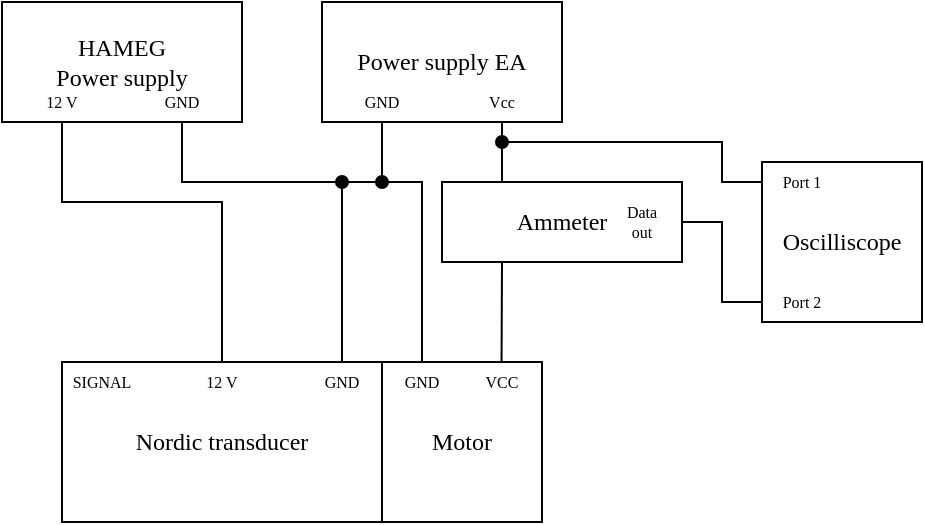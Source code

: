 <mxfile version="28.1.2">
  <diagram name="Page-1" id="AFCoPDnjI2vHR3p6hm-f">
    <mxGraphModel dx="534" dy="321" grid="1" gridSize="10" guides="1" tooltips="1" connect="1" arrows="1" fold="1" page="1" pageScale="1" pageWidth="827" pageHeight="1169" math="0" shadow="0">
      <root>
        <mxCell id="0" />
        <mxCell id="1" parent="0" />
        <mxCell id="xxC-9odcEMKhi0cs_MED-1" value="HAMEG&lt;div&gt;Power supply&lt;/div&gt;" style="rounded=0;whiteSpace=wrap;html=1;fontFamily=Tahoma;" vertex="1" parent="1">
          <mxGeometry x="160" y="40" width="120" height="60" as="geometry" />
        </mxCell>
        <mxCell id="xxC-9odcEMKhi0cs_MED-2" value="Power supply EA" style="rounded=0;whiteSpace=wrap;html=1;fontFamily=Tahoma;" vertex="1" parent="1">
          <mxGeometry x="320" y="40" width="120" height="60" as="geometry" />
        </mxCell>
        <mxCell id="xxC-9odcEMKhi0cs_MED-3" value="Nordic transducer" style="rounded=0;whiteSpace=wrap;html=1;fontFamily=Tahoma;" vertex="1" parent="1">
          <mxGeometry x="190" y="220" width="160" height="80" as="geometry" />
        </mxCell>
        <mxCell id="xxC-9odcEMKhi0cs_MED-4" value="12 V" style="text;html=1;align=center;verticalAlign=middle;whiteSpace=wrap;rounded=0;fontFamily=Tahoma;fontSize=8;" vertex="1" parent="1">
          <mxGeometry x="160" y="80" width="60" height="20" as="geometry" />
        </mxCell>
        <mxCell id="xxC-9odcEMKhi0cs_MED-5" value="GND" style="text;html=1;align=center;verticalAlign=middle;whiteSpace=wrap;rounded=0;fontFamily=Tahoma;fontSize=8;" vertex="1" parent="1">
          <mxGeometry x="220" y="80" width="60" height="20" as="geometry" />
        </mxCell>
        <mxCell id="xxC-9odcEMKhi0cs_MED-6" value="GND" style="text;html=1;align=center;verticalAlign=middle;whiteSpace=wrap;rounded=0;fontFamily=Tahoma;fontSize=8;" vertex="1" parent="1">
          <mxGeometry x="320" y="80" width="60" height="20" as="geometry" />
        </mxCell>
        <mxCell id="xxC-9odcEMKhi0cs_MED-7" value="Vcc" style="text;html=1;align=center;verticalAlign=middle;whiteSpace=wrap;rounded=0;fontFamily=Tahoma;fontSize=8;" vertex="1" parent="1">
          <mxGeometry x="380" y="80" width="60" height="20" as="geometry" />
        </mxCell>
        <mxCell id="xxC-9odcEMKhi0cs_MED-9" value="12 V" style="text;html=1;align=center;verticalAlign=middle;whiteSpace=wrap;rounded=0;fontFamily=Tahoma;fontSize=8;" vertex="1" parent="1">
          <mxGeometry x="250" y="220" width="40" height="20" as="geometry" />
        </mxCell>
        <mxCell id="xxC-9odcEMKhi0cs_MED-10" value="GND" style="text;html=1;align=center;verticalAlign=middle;whiteSpace=wrap;rounded=0;fontFamily=Tahoma;fontSize=8;" vertex="1" parent="1">
          <mxGeometry x="310" y="220" width="40" height="20" as="geometry" />
        </mxCell>
        <mxCell id="xxC-9odcEMKhi0cs_MED-11" value="Motor" style="rounded=0;whiteSpace=wrap;html=1;fontFamily=Tahoma;" vertex="1" parent="1">
          <mxGeometry x="350" y="220" width="80" height="80" as="geometry" />
        </mxCell>
        <mxCell id="xxC-9odcEMKhi0cs_MED-12" value="SIGNAL" style="text;html=1;align=center;verticalAlign=middle;whiteSpace=wrap;rounded=0;fontFamily=Tahoma;fontSize=8;" vertex="1" parent="1">
          <mxGeometry x="190" y="220" width="40" height="20" as="geometry" />
        </mxCell>
        <mxCell id="xxC-9odcEMKhi0cs_MED-13" value="VCC" style="text;html=1;align=center;verticalAlign=middle;whiteSpace=wrap;rounded=0;fontFamily=Tahoma;fontSize=8;" vertex="1" parent="1">
          <mxGeometry x="390" y="220" width="40" height="20" as="geometry" />
        </mxCell>
        <mxCell id="xxC-9odcEMKhi0cs_MED-14" value="GND" style="text;html=1;align=center;verticalAlign=middle;whiteSpace=wrap;rounded=0;fontFamily=Tahoma;fontSize=8;" vertex="1" parent="1">
          <mxGeometry x="350" y="220" width="40" height="20" as="geometry" />
        </mxCell>
        <mxCell id="xxC-9odcEMKhi0cs_MED-16" value="" style="endArrow=none;html=1;rounded=0;exitX=0.5;exitY=0;exitDx=0;exitDy=0;entryX=0.5;entryY=1;entryDx=0;entryDy=0;" edge="1" parent="1" source="xxC-9odcEMKhi0cs_MED-9" target="xxC-9odcEMKhi0cs_MED-4">
          <mxGeometry width="50" height="50" relative="1" as="geometry">
            <mxPoint x="250" y="160" as="sourcePoint" />
            <mxPoint x="300" y="110" as="targetPoint" />
            <Array as="points">
              <mxPoint x="270" y="140" />
              <mxPoint x="190" y="140" />
            </Array>
          </mxGeometry>
        </mxCell>
        <mxCell id="xxC-9odcEMKhi0cs_MED-17" value="" style="endArrow=none;html=1;rounded=0;entryX=0.5;entryY=1;entryDx=0;entryDy=0;exitX=0.5;exitY=0;exitDx=0;exitDy=0;" edge="1" parent="1" source="xxC-9odcEMKhi0cs_MED-10">
          <mxGeometry width="50" height="50" relative="1" as="geometry">
            <mxPoint x="330" y="160" as="sourcePoint" />
            <mxPoint x="250" y="100" as="targetPoint" />
            <Array as="points">
              <mxPoint x="330" y="130" />
              <mxPoint x="250" y="130" />
            </Array>
          </mxGeometry>
        </mxCell>
        <mxCell id="xxC-9odcEMKhi0cs_MED-19" value="" style="endArrow=oval;html=1;rounded=0;exitX=0.5;exitY=1;exitDx=0;exitDy=0;startArrow=none;startFill=0;endFill=1;" edge="1" parent="1" source="xxC-9odcEMKhi0cs_MED-6">
          <mxGeometry width="50" height="50" relative="1" as="geometry">
            <mxPoint x="410" y="150" as="sourcePoint" />
            <mxPoint x="330" y="130" as="targetPoint" />
            <Array as="points">
              <mxPoint x="350" y="130" />
            </Array>
          </mxGeometry>
        </mxCell>
        <mxCell id="xxC-9odcEMKhi0cs_MED-20" value="" style="endArrow=oval;html=1;rounded=0;exitX=0.5;exitY=0;exitDx=0;exitDy=0;startArrow=none;startFill=0;endFill=1;" edge="1" parent="1" source="xxC-9odcEMKhi0cs_MED-14">
          <mxGeometry width="50" height="50" relative="1" as="geometry">
            <mxPoint x="470" y="180" as="sourcePoint" />
            <mxPoint x="350" y="130" as="targetPoint" />
            <Array as="points">
              <mxPoint x="370" y="130" />
            </Array>
          </mxGeometry>
        </mxCell>
        <mxCell id="xxC-9odcEMKhi0cs_MED-21" value="" style="endArrow=none;html=1;rounded=0;exitX=0.25;exitY=0;exitDx=0;exitDy=0;entryX=0.5;entryY=1;entryDx=0;entryDy=0;" edge="1" parent="1" source="xxC-9odcEMKhi0cs_MED-27" target="xxC-9odcEMKhi0cs_MED-7">
          <mxGeometry width="50" height="50" relative="1" as="geometry">
            <mxPoint x="490" y="150" as="sourcePoint" />
            <mxPoint x="540" y="100" as="targetPoint" />
          </mxGeometry>
        </mxCell>
        <mxCell id="xxC-9odcEMKhi0cs_MED-22" value="&lt;font&gt;Oscilliscope&lt;/font&gt;" style="rounded=0;whiteSpace=wrap;html=1;fontFamily=Tahoma;" vertex="1" parent="1">
          <mxGeometry x="540" y="120" width="80" height="80" as="geometry" />
        </mxCell>
        <mxCell id="xxC-9odcEMKhi0cs_MED-24" value="Port 1" style="text;html=1;align=center;verticalAlign=middle;whiteSpace=wrap;rounded=0;fontFamily=Tahoma;fontSize=8;" vertex="1" parent="1">
          <mxGeometry x="540" y="120" width="40" height="20" as="geometry" />
        </mxCell>
        <mxCell id="xxC-9odcEMKhi0cs_MED-25" value="" style="endArrow=oval;html=1;rounded=0;exitX=0;exitY=0.5;exitDx=0;exitDy=0;endFill=1;" edge="1" parent="1" source="xxC-9odcEMKhi0cs_MED-24">
          <mxGeometry width="50" height="50" relative="1" as="geometry">
            <mxPoint x="160" y="300" as="sourcePoint" />
            <mxPoint x="410" y="110" as="targetPoint" />
            <Array as="points">
              <mxPoint x="520" y="130" />
              <mxPoint x="520" y="110" />
            </Array>
          </mxGeometry>
        </mxCell>
        <mxCell id="xxC-9odcEMKhi0cs_MED-27" value="&lt;font&gt;Ammeter&lt;/font&gt;" style="rounded=0;whiteSpace=wrap;html=1;fontFamily=Tahoma;" vertex="1" parent="1">
          <mxGeometry x="380" y="130" width="120" height="40" as="geometry" />
        </mxCell>
        <mxCell id="xxC-9odcEMKhi0cs_MED-28" value="" style="endArrow=none;html=1;rounded=0;exitX=0.25;exitY=0;exitDx=0;exitDy=0;entryX=0.25;entryY=1;entryDx=0;entryDy=0;" edge="1" parent="1" target="xxC-9odcEMKhi0cs_MED-27">
          <mxGeometry width="50" height="50" relative="1" as="geometry">
            <mxPoint x="409.78" y="220" as="sourcePoint" />
            <mxPoint x="409.78" y="190" as="targetPoint" />
          </mxGeometry>
        </mxCell>
        <mxCell id="xxC-9odcEMKhi0cs_MED-29" value="Data&lt;br&gt;out" style="text;html=1;align=center;verticalAlign=middle;whiteSpace=wrap;rounded=0;fontFamily=Tahoma;fontSize=8;" vertex="1" parent="1">
          <mxGeometry x="460" y="140" width="40" height="20" as="geometry" />
        </mxCell>
        <mxCell id="xxC-9odcEMKhi0cs_MED-31" value="" style="endArrow=none;html=1;rounded=0;entryX=1;entryY=0.5;entryDx=0;entryDy=0;exitX=0;exitY=0.5;exitDx=0;exitDy=0;" edge="1" parent="1" source="xxC-9odcEMKhi0cs_MED-32" target="xxC-9odcEMKhi0cs_MED-29">
          <mxGeometry width="50" height="50" relative="1" as="geometry">
            <mxPoint x="530" y="180" as="sourcePoint" />
            <mxPoint x="410.22" y="190" as="targetPoint" />
            <Array as="points">
              <mxPoint x="520" y="190" />
              <mxPoint x="520" y="150" />
            </Array>
          </mxGeometry>
        </mxCell>
        <mxCell id="xxC-9odcEMKhi0cs_MED-32" value="Port 2" style="text;html=1;align=center;verticalAlign=middle;whiteSpace=wrap;rounded=0;fontFamily=Tahoma;fontSize=8;" vertex="1" parent="1">
          <mxGeometry x="540" y="180" width="40" height="20" as="geometry" />
        </mxCell>
      </root>
    </mxGraphModel>
  </diagram>
</mxfile>
